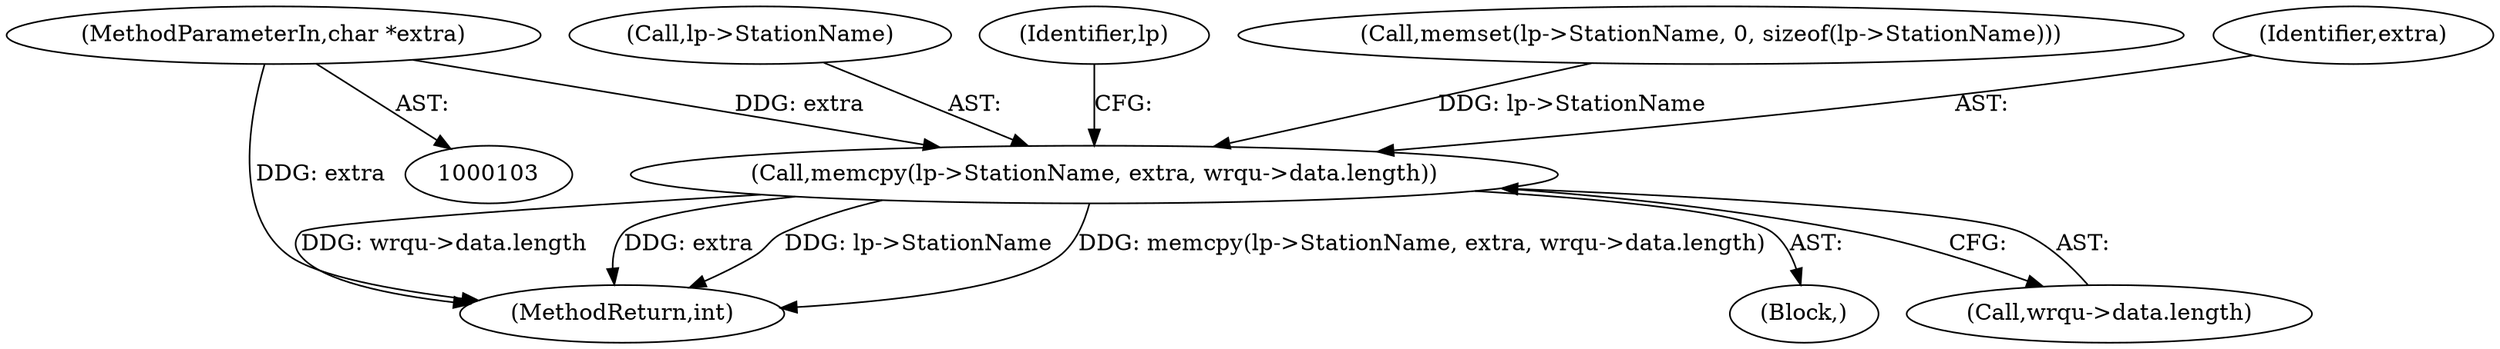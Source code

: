 digraph "0_linux_b5e2f339865fb443107e5b10603e53bbc92dc054@pointer" {
"1000107" [label="(MethodParameterIn,char *extra)"];
"1000136" [label="(Call,memcpy(lp->StationName, extra, wrqu->data.length))"];
"1000107" [label="(MethodParameterIn,char *extra)"];
"1000136" [label="(Call,memcpy(lp->StationName, extra, wrqu->data.length))"];
"1000156" [label="(MethodReturn,int)"];
"1000108" [label="(Block,)"];
"1000137" [label="(Call,lp->StationName)"];
"1000147" [label="(Identifier,lp)"];
"1000127" [label="(Call,memset(lp->StationName, 0, sizeof(lp->StationName)))"];
"1000141" [label="(Call,wrqu->data.length)"];
"1000140" [label="(Identifier,extra)"];
"1000107" -> "1000103"  [label="AST: "];
"1000107" -> "1000156"  [label="DDG: extra"];
"1000107" -> "1000136"  [label="DDG: extra"];
"1000136" -> "1000108"  [label="AST: "];
"1000136" -> "1000141"  [label="CFG: "];
"1000137" -> "1000136"  [label="AST: "];
"1000140" -> "1000136"  [label="AST: "];
"1000141" -> "1000136"  [label="AST: "];
"1000147" -> "1000136"  [label="CFG: "];
"1000136" -> "1000156"  [label="DDG: memcpy(lp->StationName, extra, wrqu->data.length)"];
"1000136" -> "1000156"  [label="DDG: wrqu->data.length"];
"1000136" -> "1000156"  [label="DDG: extra"];
"1000136" -> "1000156"  [label="DDG: lp->StationName"];
"1000127" -> "1000136"  [label="DDG: lp->StationName"];
}
